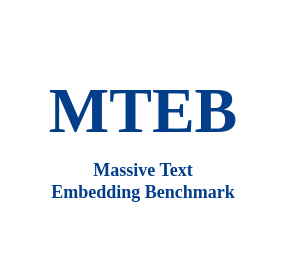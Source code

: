 <mxfile version="20.3.3" type="device"><diagram id="M9_hqlLd7GAlFhpb7sdw" name="Page-1"><mxGraphModel dx="676" dy="1590" grid="1" gridSize="10" guides="1" tooltips="1" connect="1" arrows="1" fold="1" page="1" pageScale="1" pageWidth="827" pageHeight="1169" math="0" shadow="0"><root><mxCell id="0"/><mxCell id="1" parent="0"/><mxCell id="h9dGd1c-5nnvISYE5am9-4" value="" style="whiteSpace=wrap;html=1;aspect=fixed;strokeColor=none;" vertex="1" parent="1"><mxGeometry x="358.75" y="-30" width="130" height="130" as="geometry"/></mxCell><mxCell id="h9dGd1c-5nnvISYE5am9-1" value="MTEB" style="text;align=center;verticalAlign=middle;resizable=0;points=[];autosize=1;fontSize=32;fontFamily=Verdana;fontStyle=1;html=1;labelBorderColor=none;fontColor=#023E8A;" vertex="1" parent="1"><mxGeometry x="363.75" width="120" height="50" as="geometry"/></mxCell><mxCell id="h9dGd1c-5nnvISYE5am9-2" value="Massive Text &lt;br style=&quot;font-size: 9px;&quot;&gt;Embedding Benchmark" style="text;align=center;verticalAlign=middle;resizable=0;points=[];autosize=1;strokeColor=none;fillColor=none;fontSize=9;fontFamily=Verdana;fontStyle=1;fontColor=#023E8A;html=1;labelBorderColor=none;" vertex="1" parent="1"><mxGeometry x="353.75" y="40" width="140" height="40" as="geometry"/></mxCell></root></mxGraphModel></diagram></mxfile>
